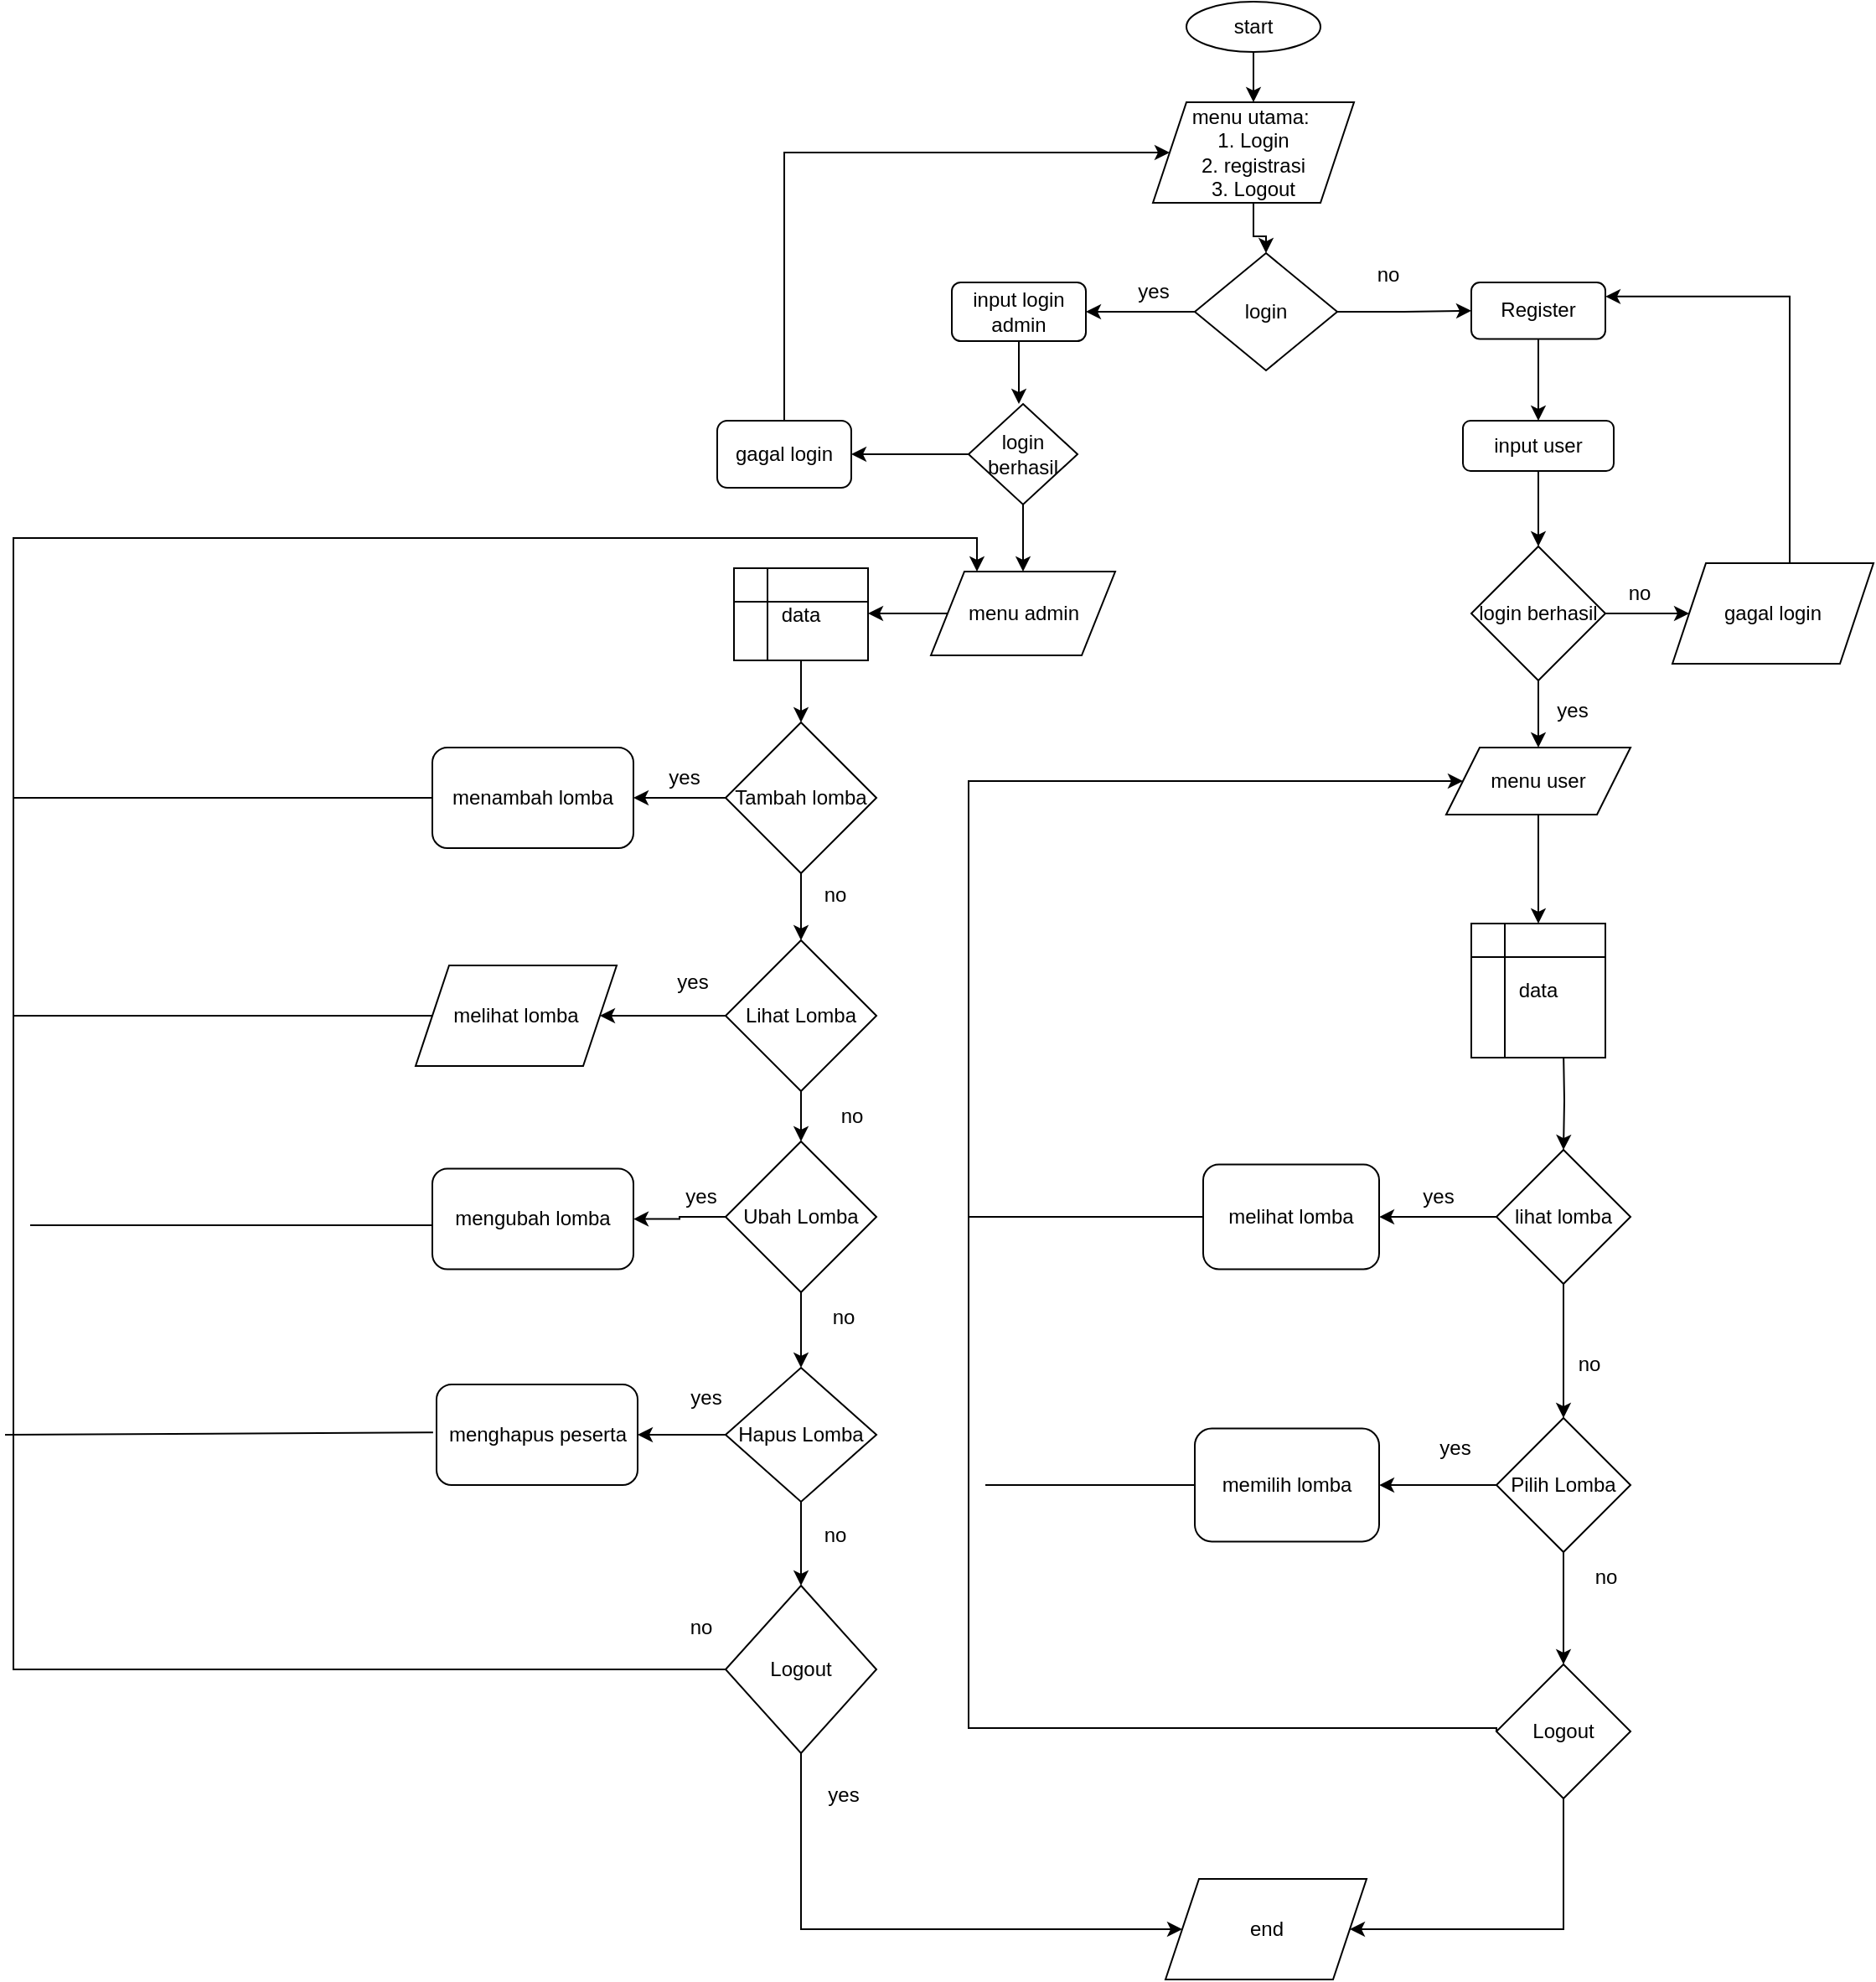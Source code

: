 <mxfile version="24.7.17">
  <diagram name="Page-1" id="grC94iOEGyMsJ2W9lqzc">
    <mxGraphModel dx="1645" dy="450" grid="1" gridSize="10" guides="1" tooltips="1" connect="1" arrows="1" fold="1" page="1" pageScale="1" pageWidth="850" pageHeight="1100" math="0" shadow="0">
      <root>
        <mxCell id="0" />
        <mxCell id="1" parent="0" />
        <mxCell id="9ddX-sPpyQBwOFnnFy43-9" style="edgeStyle=orthogonalEdgeStyle;rounded=0;orthogonalLoop=1;jettySize=auto;html=1;exitX=0.5;exitY=1;exitDx=0;exitDy=0;entryX=0.5;entryY=0;entryDx=0;entryDy=0;" parent="1" source="9ddX-sPpyQBwOFnnFy43-1" target="9ddX-sPpyQBwOFnnFy43-8" edge="1">
          <mxGeometry relative="1" as="geometry" />
        </mxCell>
        <mxCell id="9ddX-sPpyQBwOFnnFy43-1" value="start" style="ellipse;whiteSpace=wrap;html=1;" parent="1" vertex="1">
          <mxGeometry x="360" y="100" width="80" height="30" as="geometry" />
        </mxCell>
        <mxCell id="9ddX-sPpyQBwOFnnFy43-10" style="edgeStyle=orthogonalEdgeStyle;rounded=0;orthogonalLoop=1;jettySize=auto;html=1;" parent="1" source="9ddX-sPpyQBwOFnnFy43-8" target="9ddX-sPpyQBwOFnnFy43-11" edge="1">
          <mxGeometry relative="1" as="geometry">
            <mxPoint x="400" y="230" as="targetPoint" />
          </mxGeometry>
        </mxCell>
        <mxCell id="9ddX-sPpyQBwOFnnFy43-8" value="menu utama:&amp;nbsp;&lt;div&gt;1. Login&lt;/div&gt;&lt;div&gt;2. registrasi&lt;/div&gt;&lt;div&gt;3. Logout&lt;/div&gt;" style="shape=parallelogram;perimeter=parallelogramPerimeter;whiteSpace=wrap;html=1;fixedSize=1;" parent="1" vertex="1">
          <mxGeometry x="340" y="160" width="120" height="60" as="geometry" />
        </mxCell>
        <mxCell id="9ddX-sPpyQBwOFnnFy43-18" style="edgeStyle=orthogonalEdgeStyle;rounded=0;orthogonalLoop=1;jettySize=auto;html=1;exitX=0;exitY=0.5;exitDx=0;exitDy=0;entryX=1;entryY=0.5;entryDx=0;entryDy=0;" parent="1" source="9ddX-sPpyQBwOFnnFy43-11" target="9ddX-sPpyQBwOFnnFy43-13" edge="1">
          <mxGeometry relative="1" as="geometry" />
        </mxCell>
        <mxCell id="9ddX-sPpyQBwOFnnFy43-48" value="" style="edgeStyle=orthogonalEdgeStyle;rounded=0;orthogonalLoop=1;jettySize=auto;html=1;" parent="1" source="9ddX-sPpyQBwOFnnFy43-11" target="9ddX-sPpyQBwOFnnFy43-45" edge="1">
          <mxGeometry relative="1" as="geometry" />
        </mxCell>
        <mxCell id="9ddX-sPpyQBwOFnnFy43-11" value="login" style="rhombus;whiteSpace=wrap;html=1;" parent="1" vertex="1">
          <mxGeometry x="365" y="250" width="85" height="70" as="geometry" />
        </mxCell>
        <mxCell id="9ddX-sPpyQBwOFnnFy43-20" value="" style="edgeStyle=orthogonalEdgeStyle;rounded=0;orthogonalLoop=1;jettySize=auto;html=1;" parent="1" source="9ddX-sPpyQBwOFnnFy43-13" edge="1">
          <mxGeometry relative="1" as="geometry">
            <mxPoint x="260" y="340" as="targetPoint" />
          </mxGeometry>
        </mxCell>
        <mxCell id="9ddX-sPpyQBwOFnnFy43-13" value="input login admin" style="rounded=1;whiteSpace=wrap;html=1;" parent="1" vertex="1">
          <mxGeometry x="220" y="267.5" width="80" height="35" as="geometry" />
        </mxCell>
        <mxCell id="9ddX-sPpyQBwOFnnFy43-22" style="edgeStyle=orthogonalEdgeStyle;rounded=0;orthogonalLoop=1;jettySize=auto;html=1;" parent="1" source="9ddX-sPpyQBwOFnnFy43-21" edge="1">
          <mxGeometry relative="1" as="geometry">
            <mxPoint x="160" y="370" as="targetPoint" />
          </mxGeometry>
        </mxCell>
        <mxCell id="9ddX-sPpyQBwOFnnFy43-32" style="edgeStyle=orthogonalEdgeStyle;rounded=0;orthogonalLoop=1;jettySize=auto;html=1;exitX=0.5;exitY=1;exitDx=0;exitDy=0;entryX=0.5;entryY=0;entryDx=0;entryDy=0;" parent="1" source="9ddX-sPpyQBwOFnnFy43-21" target="9ddX-sPpyQBwOFnnFy43-31" edge="1">
          <mxGeometry relative="1" as="geometry" />
        </mxCell>
        <mxCell id="9ddX-sPpyQBwOFnnFy43-21" value="login berhasil" style="rhombus;whiteSpace=wrap;html=1;" parent="1" vertex="1">
          <mxGeometry x="230" y="340" width="65" height="60" as="geometry" />
        </mxCell>
        <mxCell id="9ddX-sPpyQBwOFnnFy43-25" style="edgeStyle=orthogonalEdgeStyle;rounded=0;orthogonalLoop=1;jettySize=auto;html=1;exitX=0.5;exitY=0;exitDx=0;exitDy=0;entryX=0;entryY=0.5;entryDx=0;entryDy=0;" parent="1" source="9ddX-sPpyQBwOFnnFy43-23" target="9ddX-sPpyQBwOFnnFy43-8" edge="1">
          <mxGeometry relative="1" as="geometry">
            <Array as="points">
              <mxPoint x="120" y="190" />
            </Array>
          </mxGeometry>
        </mxCell>
        <mxCell id="9ddX-sPpyQBwOFnnFy43-23" value="gagal login" style="rounded=1;whiteSpace=wrap;html=1;" parent="1" vertex="1">
          <mxGeometry x="80" y="350" width="80" height="40" as="geometry" />
        </mxCell>
        <mxCell id="9ddX-sPpyQBwOFnnFy43-119" style="edgeStyle=orthogonalEdgeStyle;rounded=0;orthogonalLoop=1;jettySize=auto;html=1;entryX=1;entryY=0.5;entryDx=0;entryDy=0;" parent="1" source="9ddX-sPpyQBwOFnnFy43-31" edge="1">
          <mxGeometry relative="1" as="geometry">
            <mxPoint x="170" y="465" as="targetPoint" />
          </mxGeometry>
        </mxCell>
        <mxCell id="9ddX-sPpyQBwOFnnFy43-31" value="menu admin" style="shape=parallelogram;perimeter=parallelogramPerimeter;whiteSpace=wrap;html=1;fixedSize=1;" parent="1" vertex="1">
          <mxGeometry x="207.5" y="440" width="110" height="50" as="geometry" />
        </mxCell>
        <mxCell id="9ddX-sPpyQBwOFnnFy43-35" style="edgeStyle=orthogonalEdgeStyle;rounded=0;orthogonalLoop=1;jettySize=auto;html=1;exitX=0.5;exitY=1;exitDx=0;exitDy=0;" parent="1" source="9ddX-sPpyQBwOFnnFy43-34" edge="1">
          <mxGeometry relative="1" as="geometry">
            <mxPoint x="130" y="660" as="targetPoint" />
          </mxGeometry>
        </mxCell>
        <mxCell id="9ddX-sPpyQBwOFnnFy43-129" value="" style="edgeStyle=orthogonalEdgeStyle;rounded=0;orthogonalLoop=1;jettySize=auto;html=1;" parent="1" source="9ddX-sPpyQBwOFnnFy43-34" target="9ddX-sPpyQBwOFnnFy43-111" edge="1">
          <mxGeometry relative="1" as="geometry" />
        </mxCell>
        <mxCell id="9ddX-sPpyQBwOFnnFy43-34" value="Tambah lomba" style="rhombus;whiteSpace=wrap;html=1;" parent="1" vertex="1">
          <mxGeometry x="85" y="530" width="90" height="90" as="geometry" />
        </mxCell>
        <mxCell id="9ddX-sPpyQBwOFnnFy43-37" style="edgeStyle=orthogonalEdgeStyle;rounded=0;orthogonalLoop=1;jettySize=auto;html=1;" parent="1" source="9ddX-sPpyQBwOFnnFy43-36" target="9ddX-sPpyQBwOFnnFy43-38" edge="1">
          <mxGeometry relative="1" as="geometry">
            <mxPoint x="130" y="800" as="targetPoint" />
          </mxGeometry>
        </mxCell>
        <mxCell id="9ddX-sPpyQBwOFnnFy43-108" style="edgeStyle=orthogonalEdgeStyle;rounded=0;orthogonalLoop=1;jettySize=auto;html=1;" parent="1" source="9ddX-sPpyQBwOFnnFy43-36" target="9ddX-sPpyQBwOFnnFy43-109" edge="1">
          <mxGeometry relative="1" as="geometry">
            <mxPoint x="-40" y="630" as="targetPoint" />
          </mxGeometry>
        </mxCell>
        <mxCell id="9ddX-sPpyQBwOFnnFy43-36" value="Lihat Lomba" style="rhombus;whiteSpace=wrap;html=1;" parent="1" vertex="1">
          <mxGeometry x="85" y="660" width="90" height="90" as="geometry" />
        </mxCell>
        <mxCell id="9ddX-sPpyQBwOFnnFy43-39" style="edgeStyle=orthogonalEdgeStyle;rounded=0;orthogonalLoop=1;jettySize=auto;html=1;entryX=0.5;entryY=0;entryDx=0;entryDy=0;" parent="1" source="9ddX-sPpyQBwOFnnFy43-38" target="9ddX-sPpyQBwOFnnFy43-42" edge="1">
          <mxGeometry relative="1" as="geometry">
            <mxPoint x="130" y="935" as="targetPoint" />
          </mxGeometry>
        </mxCell>
        <mxCell id="9ddX-sPpyQBwOFnnFy43-121" value="" style="edgeStyle=orthogonalEdgeStyle;rounded=0;orthogonalLoop=1;jettySize=auto;html=1;" parent="1" source="9ddX-sPpyQBwOFnnFy43-38" target="9ddX-sPpyQBwOFnnFy43-107" edge="1">
          <mxGeometry relative="1" as="geometry" />
        </mxCell>
        <mxCell id="9ddX-sPpyQBwOFnnFy43-38" value="Ubah Lomba" style="rhombus;whiteSpace=wrap;html=1;" parent="1" vertex="1">
          <mxGeometry x="85" y="780" width="90" height="90" as="geometry" />
        </mxCell>
        <mxCell id="9ddX-sPpyQBwOFnnFy43-44" value="" style="edgeStyle=orthogonalEdgeStyle;rounded=0;orthogonalLoop=1;jettySize=auto;html=1;" parent="1" source="9ddX-sPpyQBwOFnnFy43-42" target="9ddX-sPpyQBwOFnnFy43-43" edge="1">
          <mxGeometry relative="1" as="geometry" />
        </mxCell>
        <mxCell id="9ddX-sPpyQBwOFnnFy43-127" value="" style="edgeStyle=orthogonalEdgeStyle;rounded=0;orthogonalLoop=1;jettySize=auto;html=1;" parent="1" source="9ddX-sPpyQBwOFnnFy43-42" target="9ddX-sPpyQBwOFnnFy43-103" edge="1">
          <mxGeometry relative="1" as="geometry" />
        </mxCell>
        <mxCell id="9ddX-sPpyQBwOFnnFy43-42" value="Hapus Lomba" style="rhombus;whiteSpace=wrap;html=1;" parent="1" vertex="1">
          <mxGeometry x="85" y="915" width="90" height="80" as="geometry" />
        </mxCell>
        <mxCell id="9ddX-sPpyQBwOFnnFy43-46" style="edgeStyle=orthogonalEdgeStyle;rounded=0;orthogonalLoop=1;jettySize=auto;html=1;exitX=0.5;exitY=1;exitDx=0;exitDy=0;entryX=0;entryY=0.5;entryDx=0;entryDy=0;" parent="1" source="9ddX-sPpyQBwOFnnFy43-43" edge="1" target="9ddX-sPpyQBwOFnnFy43-47">
          <mxGeometry relative="1" as="geometry">
            <mxPoint x="350" y="1360" as="targetPoint" />
            <Array as="points">
              <mxPoint x="130" y="1250" />
            </Array>
          </mxGeometry>
        </mxCell>
        <mxCell id="9ddX-sPpyQBwOFnnFy43-130" style="edgeStyle=orthogonalEdgeStyle;rounded=0;orthogonalLoop=1;jettySize=auto;html=1;entryX=0.25;entryY=0;entryDx=0;entryDy=0;exitX=0;exitY=0.5;exitDx=0;exitDy=0;" parent="1" source="9ddX-sPpyQBwOFnnFy43-43" target="9ddX-sPpyQBwOFnnFy43-31" edge="1">
          <mxGeometry relative="1" as="geometry">
            <Array as="points">
              <mxPoint x="-340" y="1095" />
              <mxPoint x="-340" y="420" />
              <mxPoint x="235" y="420" />
            </Array>
          </mxGeometry>
        </mxCell>
        <mxCell id="9ddX-sPpyQBwOFnnFy43-43" value="Logout" style="rhombus;whiteSpace=wrap;html=1;" parent="1" vertex="1">
          <mxGeometry x="85" y="1045" width="90" height="100" as="geometry" />
        </mxCell>
        <mxCell id="9ddX-sPpyQBwOFnnFy43-59" style="edgeStyle=orthogonalEdgeStyle;rounded=0;orthogonalLoop=1;jettySize=auto;html=1;" parent="1" source="9ddX-sPpyQBwOFnnFy43-45" edge="1">
          <mxGeometry relative="1" as="geometry">
            <mxPoint x="570" y="350" as="targetPoint" />
          </mxGeometry>
        </mxCell>
        <mxCell id="9ddX-sPpyQBwOFnnFy43-45" value="Register" style="rounded=1;whiteSpace=wrap;html=1;" parent="1" vertex="1">
          <mxGeometry x="530" y="267.5" width="80" height="33.75" as="geometry" />
        </mxCell>
        <mxCell id="9ddX-sPpyQBwOFnnFy43-47" value="end" style="shape=parallelogram;perimeter=parallelogramPerimeter;whiteSpace=wrap;html=1;fixedSize=1;" parent="1" vertex="1">
          <mxGeometry x="347.5" y="1220" width="120" height="60" as="geometry" />
        </mxCell>
        <mxCell id="9ddX-sPpyQBwOFnnFy43-65" value="" style="edgeStyle=orthogonalEdgeStyle;rounded=0;orthogonalLoop=1;jettySize=auto;html=1;" parent="1" target="9ddX-sPpyQBwOFnnFy43-64" edge="1">
          <mxGeometry relative="1" as="geometry">
            <mxPoint x="585" y="725" as="sourcePoint" />
          </mxGeometry>
        </mxCell>
        <mxCell id="9ddX-sPpyQBwOFnnFy43-126" value="" style="edgeStyle=orthogonalEdgeStyle;rounded=0;orthogonalLoop=1;jettySize=auto;html=1;" parent="1" source="9ddX-sPpyQBwOFnnFy43-55" target="9ddX-sPpyQBwOFnnFy43-122" edge="1">
          <mxGeometry relative="1" as="geometry" />
        </mxCell>
        <mxCell id="9ddX-sPpyQBwOFnnFy43-55" value="menu user" style="shape=parallelogram;perimeter=parallelogramPerimeter;whiteSpace=wrap;html=1;fixedSize=1;" parent="1" vertex="1">
          <mxGeometry x="515" y="545" width="110" height="40" as="geometry" />
        </mxCell>
        <mxCell id="9ddX-sPpyQBwOFnnFy43-57" style="edgeStyle=orthogonalEdgeStyle;rounded=0;orthogonalLoop=1;jettySize=auto;html=1;entryX=0.5;entryY=0;entryDx=0;entryDy=0;" parent="1" edge="1">
          <mxGeometry relative="1" as="geometry">
            <mxPoint x="570" y="330" as="sourcePoint" />
            <mxPoint x="570" y="330" as="targetPoint" />
          </mxGeometry>
        </mxCell>
        <mxCell id="9ddX-sPpyQBwOFnnFy43-62" value="" style="edgeStyle=orthogonalEdgeStyle;rounded=0;orthogonalLoop=1;jettySize=auto;html=1;" parent="1" source="9ddX-sPpyQBwOFnnFy43-58" target="9ddX-sPpyQBwOFnnFy43-61" edge="1">
          <mxGeometry relative="1" as="geometry" />
        </mxCell>
        <mxCell id="9ddX-sPpyQBwOFnnFy43-58" value="input user" style="rounded=1;whiteSpace=wrap;html=1;" parent="1" vertex="1">
          <mxGeometry x="525" y="350" width="90" height="30" as="geometry" />
        </mxCell>
        <mxCell id="9ddX-sPpyQBwOFnnFy43-63" value="" style="edgeStyle=orthogonalEdgeStyle;rounded=0;orthogonalLoop=1;jettySize=auto;html=1;" parent="1" source="9ddX-sPpyQBwOFnnFy43-61" target="9ddX-sPpyQBwOFnnFy43-55" edge="1">
          <mxGeometry relative="1" as="geometry" />
        </mxCell>
        <mxCell id="9ddX-sPpyQBwOFnnFy43-87" style="edgeStyle=orthogonalEdgeStyle;rounded=0;orthogonalLoop=1;jettySize=auto;html=1;exitX=1;exitY=0.5;exitDx=0;exitDy=0;" parent="1" source="9ddX-sPpyQBwOFnnFy43-61" target="9ddX-sPpyQBwOFnnFy43-88" edge="1">
          <mxGeometry relative="1" as="geometry">
            <mxPoint x="710" y="464.385" as="targetPoint" />
          </mxGeometry>
        </mxCell>
        <mxCell id="9ddX-sPpyQBwOFnnFy43-61" value="login berhasil" style="rhombus;whiteSpace=wrap;html=1;" parent="1" vertex="1">
          <mxGeometry x="530" y="425" width="80" height="80" as="geometry" />
        </mxCell>
        <mxCell id="9ddX-sPpyQBwOFnnFy43-67" value="" style="edgeStyle=orthogonalEdgeStyle;rounded=0;orthogonalLoop=1;jettySize=auto;html=1;" parent="1" source="9ddX-sPpyQBwOFnnFy43-64" target="9ddX-sPpyQBwOFnnFy43-66" edge="1">
          <mxGeometry relative="1" as="geometry" />
        </mxCell>
        <mxCell id="9ddX-sPpyQBwOFnnFy43-83" style="edgeStyle=orthogonalEdgeStyle;rounded=0;orthogonalLoop=1;jettySize=auto;html=1;" parent="1" source="9ddX-sPpyQBwOFnnFy43-64" target="9ddX-sPpyQBwOFnnFy43-84" edge="1">
          <mxGeometry relative="1" as="geometry">
            <mxPoint x="475" y="825" as="targetPoint" />
          </mxGeometry>
        </mxCell>
        <mxCell id="9ddX-sPpyQBwOFnnFy43-64" value="lihat lomba" style="rhombus;whiteSpace=wrap;html=1;" parent="1" vertex="1">
          <mxGeometry x="545" y="785" width="80" height="80" as="geometry" />
        </mxCell>
        <mxCell id="9ddX-sPpyQBwOFnnFy43-69" value="" style="edgeStyle=orthogonalEdgeStyle;rounded=0;orthogonalLoop=1;jettySize=auto;html=1;entryX=0.5;entryY=0;entryDx=0;entryDy=0;" parent="1" source="9ddX-sPpyQBwOFnnFy43-66" target="9ddX-sPpyQBwOFnnFy43-70" edge="1">
          <mxGeometry relative="1" as="geometry">
            <mxPoint x="585" y="1105" as="targetPoint" />
          </mxGeometry>
        </mxCell>
        <mxCell id="9ddX-sPpyQBwOFnnFy43-81" style="edgeStyle=orthogonalEdgeStyle;rounded=0;orthogonalLoop=1;jettySize=auto;html=1;exitX=0;exitY=0.5;exitDx=0;exitDy=0;" parent="1" source="9ddX-sPpyQBwOFnnFy43-66" target="9ddX-sPpyQBwOFnnFy43-82" edge="1">
          <mxGeometry relative="1" as="geometry">
            <mxPoint x="455" y="984.385" as="targetPoint" />
          </mxGeometry>
        </mxCell>
        <mxCell id="9ddX-sPpyQBwOFnnFy43-66" value="Pilih Lomba" style="rhombus;whiteSpace=wrap;html=1;" parent="1" vertex="1">
          <mxGeometry x="545" y="945" width="80" height="80" as="geometry" />
        </mxCell>
        <mxCell id="9ddX-sPpyQBwOFnnFy43-82" value="memilih lomba" style="rounded=1;whiteSpace=wrap;html=1;" parent="1" vertex="1">
          <mxGeometry x="365" y="951.25" width="110" height="67.5" as="geometry" />
        </mxCell>
        <mxCell id="9ddX-sPpyQBwOFnnFy43-84" value="melihat lomba" style="rounded=1;whiteSpace=wrap;html=1;" parent="1" vertex="1">
          <mxGeometry x="370" y="793.75" width="105" height="62.5" as="geometry" />
        </mxCell>
        <mxCell id="9ddX-sPpyQBwOFnnFy43-89" style="edgeStyle=orthogonalEdgeStyle;rounded=0;orthogonalLoop=1;jettySize=auto;html=1;entryX=1;entryY=0.25;entryDx=0;entryDy=0;" parent="1" source="9ddX-sPpyQBwOFnnFy43-88" target="9ddX-sPpyQBwOFnnFy43-45" edge="1">
          <mxGeometry relative="1" as="geometry">
            <Array as="points">
              <mxPoint x="720" y="276" />
            </Array>
          </mxGeometry>
        </mxCell>
        <mxCell id="9ddX-sPpyQBwOFnnFy43-88" value="gagal login" style="shape=parallelogram;perimeter=parallelogramPerimeter;whiteSpace=wrap;html=1;fixedSize=1;" parent="1" vertex="1">
          <mxGeometry x="650" y="435" width="120" height="60" as="geometry" />
        </mxCell>
        <mxCell id="9ddX-sPpyQBwOFnnFy43-92" value="" style="endArrow=none;html=1;rounded=0;entryX=0;entryY=0.5;entryDx=0;entryDy=0;" parent="1" target="9ddX-sPpyQBwOFnnFy43-82" edge="1">
          <mxGeometry width="50" height="50" relative="1" as="geometry">
            <mxPoint x="240" y="985" as="sourcePoint" />
            <mxPoint x="345" y="951.25" as="targetPoint" />
          </mxGeometry>
        </mxCell>
        <mxCell id="9ddX-sPpyQBwOFnnFy43-96" value="" style="endArrow=none;html=1;rounded=0;entryX=0;entryY=0.5;entryDx=0;entryDy=0;" parent="1" target="9ddX-sPpyQBwOFnnFy43-84" edge="1">
          <mxGeometry width="50" height="50" relative="1" as="geometry">
            <mxPoint x="230" y="825" as="sourcePoint" />
            <mxPoint x="365" y="810" as="targetPoint" />
          </mxGeometry>
        </mxCell>
        <mxCell id="9ddX-sPpyQBwOFnnFy43-103" value="menghapus peserta" style="rounded=1;whiteSpace=wrap;html=1;" parent="1" vertex="1">
          <mxGeometry x="-87.5" y="925" width="120" height="60" as="geometry" />
        </mxCell>
        <mxCell id="9ddX-sPpyQBwOFnnFy43-107" value="mengubah lomba" style="rounded=1;whiteSpace=wrap;html=1;" parent="1" vertex="1">
          <mxGeometry x="-90" y="796.25" width="120" height="60" as="geometry" />
        </mxCell>
        <mxCell id="9ddX-sPpyQBwOFnnFy43-109" value="melihat lomba" style="shape=parallelogram;perimeter=parallelogramPerimeter;whiteSpace=wrap;html=1;fixedSize=1;" parent="1" vertex="1">
          <mxGeometry x="-100" y="675" width="120" height="60" as="geometry" />
        </mxCell>
        <mxCell id="9ddX-sPpyQBwOFnnFy43-111" value="menambah lomba" style="rounded=1;whiteSpace=wrap;html=1;" parent="1" vertex="1">
          <mxGeometry x="-90" y="545.004" width="120" height="60" as="geometry" />
        </mxCell>
        <mxCell id="9ddX-sPpyQBwOFnnFy43-160" style="edgeStyle=orthogonalEdgeStyle;rounded=0;orthogonalLoop=1;jettySize=auto;html=1;" parent="1" source="9ddX-sPpyQBwOFnnFy43-120" target="9ddX-sPpyQBwOFnnFy43-34" edge="1">
          <mxGeometry relative="1" as="geometry" />
        </mxCell>
        <mxCell id="9ddX-sPpyQBwOFnnFy43-120" value="data" style="shape=internalStorage;whiteSpace=wrap;html=1;backgroundOutline=1;" parent="1" vertex="1">
          <mxGeometry x="90" y="438" width="80" height="55" as="geometry" />
        </mxCell>
        <mxCell id="9ddX-sPpyQBwOFnnFy43-122" value="data" style="shape=internalStorage;whiteSpace=wrap;html=1;backgroundOutline=1;" parent="1" vertex="1">
          <mxGeometry x="530" y="650" width="80" height="80" as="geometry" />
        </mxCell>
        <mxCell id="9ddX-sPpyQBwOFnnFy43-132" style="edgeStyle=orthogonalEdgeStyle;rounded=0;orthogonalLoop=1;jettySize=auto;html=1;entryX=1;entryY=0.5;entryDx=0;entryDy=0;" parent="1" source="9ddX-sPpyQBwOFnnFy43-70" edge="1" target="9ddX-sPpyQBwOFnnFy43-47">
          <mxGeometry relative="1" as="geometry">
            <mxPoint x="470" y="1360" as="targetPoint" />
            <Array as="points">
              <mxPoint x="585" y="1250" />
            </Array>
          </mxGeometry>
        </mxCell>
        <mxCell id="9ddX-sPpyQBwOFnnFy43-138" style="edgeStyle=orthogonalEdgeStyle;rounded=0;orthogonalLoop=1;jettySize=auto;html=1;entryX=0;entryY=0.5;entryDx=0;entryDy=0;exitX=0;exitY=0.5;exitDx=0;exitDy=0;" parent="1" source="9ddX-sPpyQBwOFnnFy43-70" target="9ddX-sPpyQBwOFnnFy43-55" edge="1">
          <mxGeometry relative="1" as="geometry">
            <Array as="points">
              <mxPoint x="545" y="1130" />
              <mxPoint x="230" y="1130" />
              <mxPoint x="230" y="565" />
            </Array>
          </mxGeometry>
        </mxCell>
        <mxCell id="9ddX-sPpyQBwOFnnFy43-70" value="Logout" style="rhombus;whiteSpace=wrap;html=1;" parent="1" vertex="1">
          <mxGeometry x="545" y="1092" width="80" height="80" as="geometry" />
        </mxCell>
        <mxCell id="9ddX-sPpyQBwOFnnFy43-133" value="" style="endArrow=none;html=1;rounded=0;entryX=0;entryY=0.5;entryDx=0;entryDy=0;" parent="1" target="9ddX-sPpyQBwOFnnFy43-109" edge="1">
          <mxGeometry width="50" height="50" relative="1" as="geometry">
            <mxPoint x="-340" y="705" as="sourcePoint" />
            <mxPoint x="160" y="710" as="targetPoint" />
            <Array as="points" />
          </mxGeometry>
        </mxCell>
        <mxCell id="9ddX-sPpyQBwOFnnFy43-134" value="" style="endArrow=none;html=1;rounded=0;" parent="1" edge="1">
          <mxGeometry width="50" height="50" relative="1" as="geometry">
            <mxPoint x="-330" y="830" as="sourcePoint" />
            <mxPoint x="-90" y="830" as="targetPoint" />
          </mxGeometry>
        </mxCell>
        <mxCell id="9ddX-sPpyQBwOFnnFy43-135" value="" style="endArrow=none;html=1;rounded=0;exitX=0;exitY=0.75;exitDx=0;exitDy=0;" parent="1" edge="1">
          <mxGeometry width="50" height="50" relative="1" as="geometry">
            <mxPoint x="-89.545" y="953.636" as="sourcePoint" />
            <mxPoint x="-345" y="955" as="targetPoint" />
          </mxGeometry>
        </mxCell>
        <mxCell id="9ddX-sPpyQBwOFnnFy43-137" value="" style="endArrow=none;html=1;rounded=0;entryX=0;entryY=0.5;entryDx=0;entryDy=0;" parent="1" target="9ddX-sPpyQBwOFnnFy43-111" edge="1">
          <mxGeometry width="50" height="50" relative="1" as="geometry">
            <mxPoint x="-340" y="575" as="sourcePoint" />
            <mxPoint x="160" y="850" as="targetPoint" />
          </mxGeometry>
        </mxCell>
        <mxCell id="9ddX-sPpyQBwOFnnFy43-139" value="no" style="text;html=1;align=center;verticalAlign=middle;resizable=0;points=[];autosize=1;strokeColor=none;fillColor=none;" parent="1" vertex="1">
          <mxGeometry x="460" y="248" width="40" height="30" as="geometry" />
        </mxCell>
        <mxCell id="9ddX-sPpyQBwOFnnFy43-140" value="yes" style="text;html=1;align=center;verticalAlign=middle;resizable=0;points=[];autosize=1;strokeColor=none;fillColor=none;" parent="1" vertex="1">
          <mxGeometry x="320" y="258" width="40" height="30" as="geometry" />
        </mxCell>
        <mxCell id="9ddX-sPpyQBwOFnnFy43-141" value="no" style="text;html=1;align=center;verticalAlign=middle;resizable=0;points=[];autosize=1;strokeColor=none;fillColor=none;" parent="1" vertex="1">
          <mxGeometry x="610" y="438" width="40" height="30" as="geometry" />
        </mxCell>
        <mxCell id="9ddX-sPpyQBwOFnnFy43-142" value="yes" style="text;html=1;align=center;verticalAlign=middle;resizable=0;points=[];autosize=1;strokeColor=none;fillColor=none;" parent="1" vertex="1">
          <mxGeometry x="570" y="508" width="40" height="30" as="geometry" />
        </mxCell>
        <mxCell id="9ddX-sPpyQBwOFnnFy43-145" value="yes" style="text;html=1;align=center;verticalAlign=middle;resizable=0;points=[];autosize=1;strokeColor=none;fillColor=none;" parent="1" vertex="1">
          <mxGeometry x="490" y="798" width="40" height="30" as="geometry" />
        </mxCell>
        <mxCell id="9ddX-sPpyQBwOFnnFy43-146" value="no" style="text;html=1;align=center;verticalAlign=middle;resizable=0;points=[];autosize=1;strokeColor=none;fillColor=none;" parent="1" vertex="1">
          <mxGeometry x="580" y="898" width="40" height="30" as="geometry" />
        </mxCell>
        <mxCell id="9ddX-sPpyQBwOFnnFy43-147" value="yes" style="text;html=1;align=center;verticalAlign=middle;resizable=0;points=[];autosize=1;strokeColor=none;fillColor=none;" parent="1" vertex="1">
          <mxGeometry x="500" y="948" width="40" height="30" as="geometry" />
        </mxCell>
        <mxCell id="9ddX-sPpyQBwOFnnFy43-148" value="no" style="text;html=1;align=center;verticalAlign=middle;resizable=0;points=[];autosize=1;strokeColor=none;fillColor=none;" parent="1" vertex="1">
          <mxGeometry x="590" y="1025" width="40" height="30" as="geometry" />
        </mxCell>
        <mxCell id="9ddX-sPpyQBwOFnnFy43-151" value="yes" style="text;html=1;align=center;verticalAlign=middle;resizable=0;points=[];autosize=1;strokeColor=none;fillColor=none;" parent="1" vertex="1">
          <mxGeometry x="52.5" y="918" width="40" height="30" as="geometry" />
        </mxCell>
        <mxCell id="9ddX-sPpyQBwOFnnFy43-153" value="no" style="text;html=1;align=center;verticalAlign=middle;resizable=0;points=[];autosize=1;strokeColor=none;fillColor=none;" parent="1" vertex="1">
          <mxGeometry x="130" y="1000" width="40" height="30" as="geometry" />
        </mxCell>
        <mxCell id="9ddX-sPpyQBwOFnnFy43-155" value="yes" style="text;html=1;align=center;verticalAlign=middle;resizable=0;points=[];autosize=1;strokeColor=none;fillColor=none;" parent="1" vertex="1">
          <mxGeometry x="50" y="798" width="40" height="30" as="geometry" />
        </mxCell>
        <mxCell id="9ddX-sPpyQBwOFnnFy43-156" value="no" style="text;html=1;align=center;verticalAlign=middle;resizable=0;points=[];autosize=1;strokeColor=none;fillColor=none;" parent="1" vertex="1">
          <mxGeometry x="135" y="870" width="40" height="30" as="geometry" />
        </mxCell>
        <mxCell id="9ddX-sPpyQBwOFnnFy43-158" value="yes" style="text;html=1;align=center;verticalAlign=middle;resizable=0;points=[];autosize=1;strokeColor=none;fillColor=none;" parent="1" vertex="1">
          <mxGeometry x="45" y="670" width="40" height="30" as="geometry" />
        </mxCell>
        <mxCell id="9ddX-sPpyQBwOFnnFy43-159" value="no" style="text;html=1;align=center;verticalAlign=middle;resizable=0;points=[];autosize=1;strokeColor=none;fillColor=none;" parent="1" vertex="1">
          <mxGeometry x="130" y="618" width="40" height="30" as="geometry" />
        </mxCell>
        <mxCell id="9ddX-sPpyQBwOFnnFy43-161" value="yes" style="text;html=1;align=center;verticalAlign=middle;resizable=0;points=[];autosize=1;strokeColor=none;fillColor=none;" parent="1" vertex="1">
          <mxGeometry x="40" y="548" width="40" height="30" as="geometry" />
        </mxCell>
        <mxCell id="9ddX-sPpyQBwOFnnFy43-162" value="no" style="text;html=1;align=center;verticalAlign=middle;resizable=0;points=[];autosize=1;strokeColor=none;fillColor=none;" parent="1" vertex="1">
          <mxGeometry x="50" y="1055" width="40" height="30" as="geometry" />
        </mxCell>
        <mxCell id="6fgYf4nVipgfoVpnGWIT-1" value="yes" style="text;html=1;align=center;verticalAlign=middle;resizable=0;points=[];autosize=1;strokeColor=none;fillColor=none;" vertex="1" parent="1">
          <mxGeometry x="135" y="1155" width="40" height="30" as="geometry" />
        </mxCell>
        <mxCell id="6fgYf4nVipgfoVpnGWIT-2" value="no" style="text;html=1;align=center;verticalAlign=middle;resizable=0;points=[];autosize=1;strokeColor=none;fillColor=none;" vertex="1" parent="1">
          <mxGeometry x="140" y="750" width="40" height="30" as="geometry" />
        </mxCell>
      </root>
    </mxGraphModel>
  </diagram>
</mxfile>
